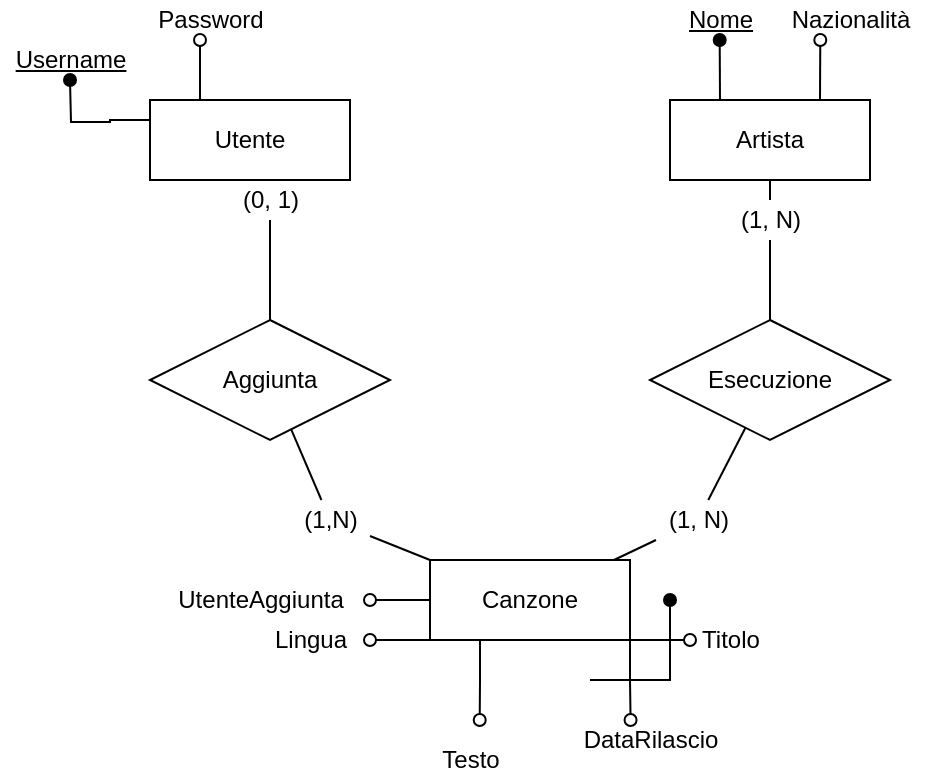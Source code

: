 <mxfile version="18.0.1" type="device"><diagram id="kP5W3PYRAS5dlOopuMOz" name="Pagina-1"><mxGraphModel dx="1102" dy="732" grid="1" gridSize="10" guides="1" tooltips="1" connect="1" arrows="1" fold="1" page="1" pageScale="1" pageWidth="827" pageHeight="1169" math="0" shadow="0"><root><mxCell id="0"/><mxCell id="1" parent="0"/><mxCell id="NGjL52JuKw-wuQ3znWPY-1" value="Esecuzione" style="shape=rhombus;perimeter=rhombusPerimeter;whiteSpace=wrap;html=1;align=center;" parent="1" vertex="1"><mxGeometry x="390" y="240" width="120" height="60" as="geometry"/></mxCell><mxCell id="sPKK5OKDOgDdtHQLoY7p-1" style="edgeStyle=orthogonalEdgeStyle;rounded=0;orthogonalLoop=1;jettySize=auto;html=1;exitX=0;exitY=0.25;exitDx=0;exitDy=0;endArrow=oval;endFill=1;" parent="1" source="NGjL52JuKw-wuQ3znWPY-2" edge="1"><mxGeometry relative="1" as="geometry"><mxPoint x="100" y="120" as="targetPoint"/></mxGeometry></mxCell><mxCell id="sPKK5OKDOgDdtHQLoY7p-3" style="edgeStyle=orthogonalEdgeStyle;rounded=0;orthogonalLoop=1;jettySize=auto;html=1;exitX=0.25;exitY=0;exitDx=0;exitDy=0;endArrow=oval;endFill=0;" parent="1" source="NGjL52JuKw-wuQ3znWPY-2" edge="1"><mxGeometry relative="1" as="geometry"><mxPoint x="165" y="100" as="targetPoint"/></mxGeometry></mxCell><mxCell id="NGjL52JuKw-wuQ3znWPY-2" value="Utente" style="whiteSpace=wrap;html=1;align=center;" parent="1" vertex="1"><mxGeometry x="140" y="130" width="100" height="40" as="geometry"/></mxCell><mxCell id="sPKK5OKDOgDdtHQLoY7p-5" style="edgeStyle=orthogonalEdgeStyle;rounded=0;orthogonalLoop=1;jettySize=auto;html=1;exitX=0.25;exitY=0;exitDx=0;exitDy=0;endArrow=oval;endFill=1;" parent="1" source="NGjL52JuKw-wuQ3znWPY-10" edge="1"><mxGeometry relative="1" as="geometry"><mxPoint x="424.857" y="100" as="targetPoint"/></mxGeometry></mxCell><mxCell id="sPKK5OKDOgDdtHQLoY7p-7" style="edgeStyle=orthogonalEdgeStyle;rounded=0;orthogonalLoop=1;jettySize=auto;html=1;exitX=0.75;exitY=0;exitDx=0;exitDy=0;endArrow=oval;endFill=0;" parent="1" source="NGjL52JuKw-wuQ3znWPY-10" edge="1"><mxGeometry relative="1" as="geometry"><mxPoint x="475.143" y="100" as="targetPoint"/></mxGeometry></mxCell><mxCell id="NGjL52JuKw-wuQ3znWPY-10" value="Artista" style="whiteSpace=wrap;html=1;align=center;" parent="1" vertex="1"><mxGeometry x="400" y="130" width="100" height="40" as="geometry"/></mxCell><mxCell id="sPKK5OKDOgDdtHQLoY7p-12" style="edgeStyle=orthogonalEdgeStyle;rounded=0;orthogonalLoop=1;jettySize=auto;html=1;exitX=0.25;exitY=1;exitDx=0;exitDy=0;endArrow=oval;endFill=0;" parent="1" source="NGjL52JuKw-wuQ3znWPY-11" edge="1"><mxGeometry relative="1" as="geometry"><mxPoint x="304.857" y="440" as="targetPoint"/></mxGeometry></mxCell><mxCell id="sPKK5OKDOgDdtHQLoY7p-15" style="edgeStyle=orthogonalEdgeStyle;rounded=0;orthogonalLoop=1;jettySize=auto;html=1;exitX=1;exitY=1;exitDx=0;exitDy=0;endArrow=oval;endFill=0;" parent="1" source="NGjL52JuKw-wuQ3znWPY-11" edge="1"><mxGeometry relative="1" as="geometry"><mxPoint x="380.286" y="440" as="targetPoint"/></mxGeometry></mxCell><mxCell id="sPKK5OKDOgDdtHQLoY7p-18" style="edgeStyle=orthogonalEdgeStyle;rounded=0;orthogonalLoop=1;jettySize=auto;html=1;exitX=1;exitY=1;exitDx=0;exitDy=0;endArrow=oval;endFill=0;" parent="1" source="NGjL52JuKw-wuQ3znWPY-11" edge="1"><mxGeometry relative="1" as="geometry"><mxPoint x="410" y="400.286" as="targetPoint"/></mxGeometry></mxCell><mxCell id="sPKK5OKDOgDdtHQLoY7p-22" style="edgeStyle=orthogonalEdgeStyle;rounded=0;orthogonalLoop=1;jettySize=auto;html=1;exitX=0;exitY=1;exitDx=0;exitDy=0;endArrow=oval;endFill=0;" parent="1" source="NGjL52JuKw-wuQ3znWPY-11" edge="1"><mxGeometry relative="1" as="geometry"><mxPoint x="250" y="400.286" as="targetPoint"/></mxGeometry></mxCell><mxCell id="RB6bY8N1Fbo0N9kgGXgK-1" style="edgeStyle=orthogonalEdgeStyle;rounded=0;orthogonalLoop=1;jettySize=auto;html=1;endArrow=oval;endFill=0;" edge="1" parent="1" source="NGjL52JuKw-wuQ3znWPY-11"><mxGeometry relative="1" as="geometry"><mxPoint x="250" y="380" as="targetPoint"/></mxGeometry></mxCell><mxCell id="NGjL52JuKw-wuQ3znWPY-11" value="Canzone" style="whiteSpace=wrap;html=1;align=center;" parent="1" vertex="1"><mxGeometry x="280" y="360" width="100" height="40" as="geometry"/></mxCell><mxCell id="NGjL52JuKw-wuQ3znWPY-18" value="" style="endArrow=none;html=1;rounded=0;startArrow=none;" parent="1" source="NGjL52JuKw-wuQ3znWPY-20" target="NGjL52JuKw-wuQ3znWPY-1" edge="1"><mxGeometry relative="1" as="geometry"><mxPoint x="410" y="200" as="sourcePoint"/><mxPoint x="270" y="200" as="targetPoint"/></mxGeometry></mxCell><mxCell id="NGjL52JuKw-wuQ3znWPY-19" value="" style="endArrow=none;html=1;rounded=0;startArrow=none;" parent="1" source="NGjL52JuKw-wuQ3znWPY-21" target="NGjL52JuKw-wuQ3znWPY-1" edge="1"><mxGeometry relative="1" as="geometry"><mxPoint x="260" y="-60" as="sourcePoint"/><mxPoint x="120" y="-60" as="targetPoint"/></mxGeometry></mxCell><mxCell id="NGjL52JuKw-wuQ3znWPY-28" value="Aggiunta" style="shape=rhombus;perimeter=rhombusPerimeter;whiteSpace=wrap;html=1;align=center;" parent="1" vertex="1"><mxGeometry x="140" y="240" width="120" height="60" as="geometry"/></mxCell><mxCell id="NGjL52JuKw-wuQ3znWPY-29" value="" style="endArrow=none;html=1;rounded=0;startArrow=none;" parent="1" source="NGjL52JuKw-wuQ3znWPY-31" target="NGjL52JuKw-wuQ3znWPY-28" edge="1"><mxGeometry relative="1" as="geometry"><mxPoint x="450" y="170" as="sourcePoint"/><mxPoint x="450" y="250" as="targetPoint"/></mxGeometry></mxCell><mxCell id="NGjL52JuKw-wuQ3znWPY-30" value="" style="endArrow=none;html=1;rounded=0;startArrow=none;" parent="1" source="NGjL52JuKw-wuQ3znWPY-32" target="NGjL52JuKw-wuQ3znWPY-11" edge="1"><mxGeometry relative="1" as="geometry"><mxPoint x="76.923" y="170" as="sourcePoint"/><mxPoint x="152.162" y="258.919" as="targetPoint"/></mxGeometry></mxCell><mxCell id="NGjL52JuKw-wuQ3znWPY-32" value="(1,N)" style="text;html=1;align=center;verticalAlign=middle;resizable=0;points=[];autosize=1;strokeColor=none;fillColor=none;" parent="1" vertex="1"><mxGeometry x="210" y="330" width="40" height="20" as="geometry"/></mxCell><mxCell id="NGjL52JuKw-wuQ3znWPY-33" value="" style="endArrow=none;html=1;rounded=0;" parent="1" source="NGjL52JuKw-wuQ3znWPY-28" target="NGjL52JuKw-wuQ3znWPY-32" edge="1"><mxGeometry relative="1" as="geometry"><mxPoint x="292.667" y="258.667" as="sourcePoint"/><mxPoint x="415.714" y="360" as="targetPoint"/></mxGeometry></mxCell><mxCell id="NGjL52JuKw-wuQ3znWPY-31" value="(0, 1)" style="text;html=1;align=center;verticalAlign=middle;resizable=0;points=[];autosize=1;strokeColor=none;fillColor=none;" parent="1" vertex="1"><mxGeometry x="180" y="170" width="40" height="20" as="geometry"/></mxCell><mxCell id="NGjL52JuKw-wuQ3znWPY-34" value="" style="endArrow=none;html=1;rounded=0;" parent="1" source="NGjL52JuKw-wuQ3znWPY-2" target="NGjL52JuKw-wuQ3znWPY-31" edge="1"><mxGeometry relative="1" as="geometry"><mxPoint x="198" y="160" as="sourcePoint"/><mxPoint x="251.379" y="219.31" as="targetPoint"/></mxGeometry></mxCell><mxCell id="NGjL52JuKw-wuQ3znWPY-20" value="(1, N)" style="text;html=1;align=center;verticalAlign=middle;resizable=0;points=[];autosize=1;strokeColor=none;fillColor=none;" parent="1" vertex="1"><mxGeometry x="425" y="180" width="50" height="20" as="geometry"/></mxCell><mxCell id="NGjL52JuKw-wuQ3znWPY-35" value="" style="endArrow=none;html=1;rounded=0;" parent="1" source="NGjL52JuKw-wuQ3znWPY-10" target="NGjL52JuKw-wuQ3znWPY-20" edge="1"><mxGeometry relative="1" as="geometry"><mxPoint x="448.333" y="170" as="sourcePoint"/><mxPoint x="442.4" y="241.2" as="targetPoint"/></mxGeometry></mxCell><mxCell id="NGjL52JuKw-wuQ3znWPY-21" value="(1, N)" style="text;html=1;align=center;verticalAlign=middle;resizable=0;points=[];autosize=1;strokeColor=none;fillColor=none;" parent="1" vertex="1"><mxGeometry x="389" y="330" width="50" height="20" as="geometry"/></mxCell><mxCell id="NGjL52JuKw-wuQ3znWPY-36" value="" style="endArrow=none;html=1;rounded=0;" parent="1" source="NGjL52JuKw-wuQ3znWPY-11" target="NGjL52JuKw-wuQ3znWPY-21" edge="1"><mxGeometry relative="1" as="geometry"><mxPoint x="440" y="360" as="sourcePoint"/><mxPoint x="440" y="300" as="targetPoint"/></mxGeometry></mxCell><mxCell id="sPKK5OKDOgDdtHQLoY7p-2" value="&lt;u style=&quot;&quot;&gt;Username&lt;/u&gt;" style="text;html=1;align=center;verticalAlign=middle;resizable=0;points=[];autosize=1;strokeColor=none;fillColor=none;" parent="1" vertex="1"><mxGeometry x="65" y="100" width="70" height="20" as="geometry"/></mxCell><mxCell id="sPKK5OKDOgDdtHQLoY7p-4" value="Password&lt;br&gt;" style="text;html=1;align=center;verticalAlign=middle;resizable=0;points=[];autosize=1;strokeColor=none;fillColor=none;" parent="1" vertex="1"><mxGeometry x="135" y="80" width="70" height="20" as="geometry"/></mxCell><mxCell id="sPKK5OKDOgDdtHQLoY7p-6" value="&lt;u&gt;Nome&lt;/u&gt;" style="text;html=1;align=center;verticalAlign=middle;resizable=0;points=[];autosize=1;strokeColor=none;fillColor=none;" parent="1" vertex="1"><mxGeometry x="400" y="80" width="50" height="20" as="geometry"/></mxCell><mxCell id="sPKK5OKDOgDdtHQLoY7p-8" value="Nazionalità" style="text;html=1;align=center;verticalAlign=middle;resizable=0;points=[];autosize=1;strokeColor=none;fillColor=none;" parent="1" vertex="1"><mxGeometry x="450" y="80" width="80" height="20" as="geometry"/></mxCell><mxCell id="sPKK5OKDOgDdtHQLoY7p-13" value="Testo" style="text;html=1;align=center;verticalAlign=middle;resizable=0;points=[];autosize=1;strokeColor=none;fillColor=none;" parent="1" vertex="1"><mxGeometry x="280" y="450" width="40" height="20" as="geometry"/></mxCell><mxCell id="sPKK5OKDOgDdtHQLoY7p-16" value="DataRilascio" style="text;html=1;align=center;verticalAlign=middle;resizable=0;points=[];autosize=1;strokeColor=none;fillColor=none;" parent="1" vertex="1"><mxGeometry x="350" y="440" width="80" height="20" as="geometry"/></mxCell><mxCell id="sPKK5OKDOgDdtHQLoY7p-19" value="Titolo" style="text;html=1;align=center;verticalAlign=middle;resizable=0;points=[];autosize=1;strokeColor=none;fillColor=none;" parent="1" vertex="1"><mxGeometry x="410" y="390" width="40" height="20" as="geometry"/></mxCell><mxCell id="sPKK5OKDOgDdtHQLoY7p-20" value="" style="endArrow=oval;html=1;rounded=0;endFill=1;" parent="1" edge="1"><mxGeometry width="50" height="50" relative="1" as="geometry"><mxPoint x="360" y="420" as="sourcePoint"/><mxPoint x="400" y="380" as="targetPoint"/><Array as="points"><mxPoint x="400" y="420"/></Array></mxGeometry></mxCell><mxCell id="sPKK5OKDOgDdtHQLoY7p-23" value="Lingua" style="text;html=1;align=center;verticalAlign=middle;resizable=0;points=[];autosize=1;strokeColor=none;fillColor=none;" parent="1" vertex="1"><mxGeometry x="195" y="390" width="50" height="20" as="geometry"/></mxCell><mxCell id="RB6bY8N1Fbo0N9kgGXgK-2" value="UtenteAggiunta" style="text;html=1;align=center;verticalAlign=middle;resizable=0;points=[];autosize=1;strokeColor=none;fillColor=none;" vertex="1" parent="1"><mxGeometry x="145" y="370" width="100" height="20" as="geometry"/></mxCell></root></mxGraphModel></diagram></mxfile>